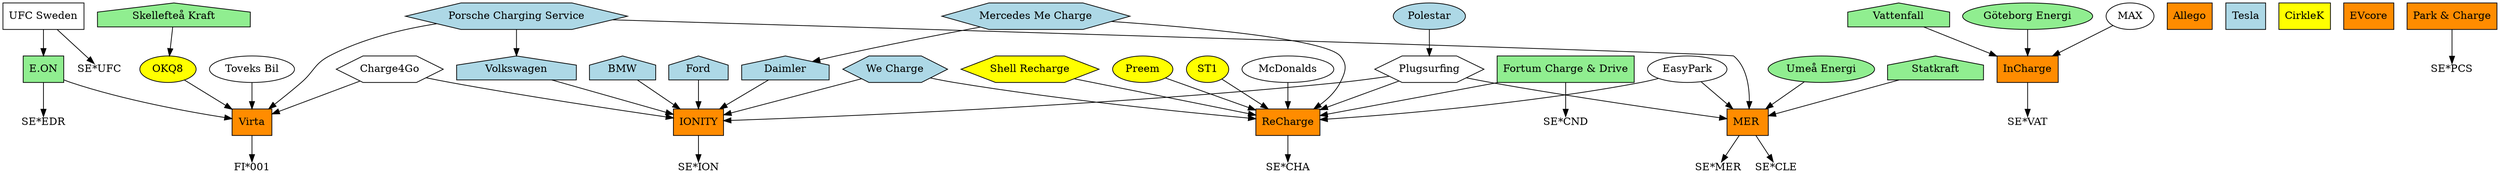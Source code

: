 // render with Graphviz or http://magjac.com/graphviz-visual-editor/
strict digraph {

    # operators
    ionity [label="IONITY" shape="box" style="filled" fillcolor="darkorange"]
    recharge [label="ReCharge" shape="box" style="filled" fillcolor="darkorange"]
    incharge [label="InCharge" shape="box" style="filled" fillcolor="darkorange"]
    eon [label="E.ON" shape="box" style="filled" fillcolor="lightgreen"]
    mer [label="MER " shape="box" style="filled" fillcolor="darkorange"]
    allego [label="Allego" shape="box" style="filled" fillcolor="darkorange"]
    tesla [label="Tesla" shape="box" style="filled" fillcolor="lightblue"]
    fortum [label="Fortum Charge & Drive" shape="box" style="filled" fillcolor="lightgreen"]
    ufc [label="UFC Sweden" shape="box"]
    circlek [label="CirkleK" shape="box" style="filled" fillcolor="yellow"]
    virta [label="Virta" shape="box" style="filled" fillcolor="darkorange"]
    evcore [label="EVcore" shape="box" style="filled" fillcolor="darkorange"]
    parkncharge [label="Park & Charge" shape="box" style="filled" fillcolor="darkorange"]

    se_cha [label="SE*CHA", shape="plain"]
    se_vat [label="SE*VAT", shape="plain"]
    se_edr [label="SE*EDR", shape="plain"]
    se_cnd [label="SE*CND", shape="plain"]
    se_mer [label="SE*MER", shape="plain"]
    se_cle [label="SE*CLE", shape="plain"]
    se_ion [label="SE*ION", shape="plain"]
    se_ufc [label="SE*UFC", shape="plain"]
    se_pcs [label="SE*PCS", shape="plain"]
    fi_001 [label="FI*001", shape="plain"]

    recharge->se_cha
    incharge->se_vat
    eon->se_edr
    fortum->se_cnd
    mer->se_mer
    mer->se_cle
    fortum->se_cnd
    ufc->se_ufc
    ionity->se_ion
    virta->fi_001
    parkncharge->se_pcs

    charge4go [label="Charge4Go" shape="hexagon"]
    plugsurfing [label="Plugsurfing" shape="hexagon"]

    statkraft [label="Statkraft" shape="house" style="filled" fillcolor="lightgreen"]
    skelleftea [label="Skellefteå Kraft" shape="house" style="filled" fillcolor="lightgreen"]
    vattenfall [label="Vattenfall" shape="house" style="filled" fillcolor="lightgreen"]
    umea [label="Umeå Energi" style="filled" fillcolor="lightgreen"]
    goteborgenergi [label="Göteborg Energi" style="filled" fillcolor="lightgreen"]

    vw [label="Volkswagen" shape="house" style="filled" fillcolor="lightblue"]
    ford [label="Ford" shape="house" style="filled" fillcolor="lightblue"]
    daimler [label="Daimler" shape="house" style="filled" fillcolor="lightblue"]
    bmw [label="BMW" shape="house" style="filled" fillcolor="lightblue"]

    mcd [label="McDonalds"]
    max [label="MAX"]
    okq8 [label="OKQ8" style="filled" fillcolor="yellow"]
    st1 [label="ST1" style="filled" fillcolor="yellow"]
    preem [label="Preem" style="filled" fillcolor="yellow"]
    tovek [label="Toveks Bil"]
    polestar [label="Polestar" style="filled" fillcolor="lightblue"]
    porsche [label="Porsche Charging Service" shape="hexagon" style="filled" fillcolor="lightblue"]
    elli [label="We Charge" shape="hexagon" style="filled" fillcolor="lightblue"]
    mercedes [label="Mercedes Me Charge" shape="hexagon" style="filled" fillcolor="lightblue"]
    newmotion [label="Shell Recharge" shape="hexagon" style="filled" fillcolor="yellow"]
    easypark [label="EasyPark"]

    ufc->eon
    skelleftea->okq8
    polestar->plugsurfing
    plugsurfing->ionity
    plugsurfing->mer
    plugsurfing->recharge
    charge4go->ionity
    charge4go->virta
    vattenfall->incharge
    goteborgenergi->incharge
    statkraft->mer
    umea->mer
    eon->virta
    okq8->virta
    tovek->virta
    fortum->recharge
    preem->recharge
    st1->recharge
    mcd->recharge
    easypark->recharge
    easypark->mer
    vw->ionity
    ford->ionity
    daimler->ionity
    bmw->ionity
    vattenfall->incharge
    max->incharge
    newmotion->recharge

    elli->recharge
    elli->ionity

    mercedes->recharge
    mercedes->daimler
    
    porsche->vw
    porsche->virta
    porsche->mer
}
